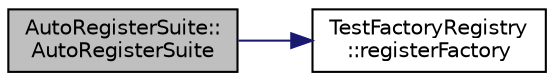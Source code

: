 digraph "AutoRegisterSuite::AutoRegisterSuite"
{
  edge [fontname="Helvetica",fontsize="10",labelfontname="Helvetica",labelfontsize="10"];
  node [fontname="Helvetica",fontsize="10",shape=record];
  rankdir="LR";
  Node1 [label="AutoRegisterSuite::\lAutoRegisterSuite",height=0.2,width=0.4,color="black", fillcolor="grey75", style="filled", fontcolor="black"];
  Node1 -> Node2 [color="midnightblue",fontsize="10",style="solid",fontname="Helvetica"];
  Node2 [label="TestFactoryRegistry\l::registerFactory",height=0.2,width=0.4,color="black", fillcolor="white", style="filled",URL="$class_test_factory_registry.html#a632c38375727ca735e2c1897bd625b99"];
}
